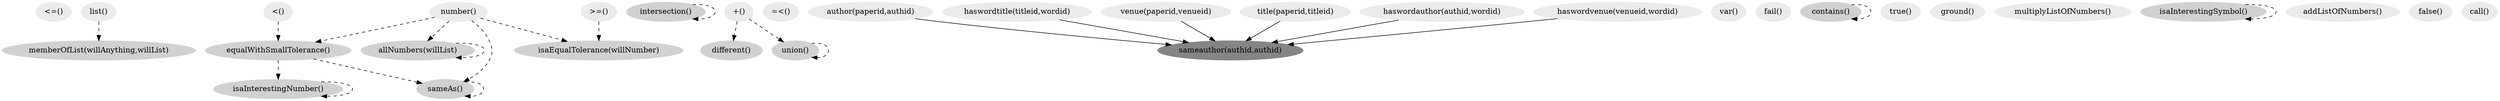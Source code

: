 digraph RDN{
0[style="filled" label="<=()" color="gray92"];
1[style="filled" label="memberOfList(willAnything,willList)" color="gray82"];
8 -> 1[label="" style=dashed];
2[style="filled" label="number()" color="gray92"];
3[style="filled" label="intersection()" color="gray82"];
3 -> 3[label="" style=dashed];
4[style="filled" label="different()" color="gray82"];
23 -> 4[label="" style=dashed];
5[style="filled" label="=<()" color="gray92"];
6[style="filled" label="author(paperid,authid)" color="gray92"];
7[style="filled" label="var()" color="gray92"];
8[style="filled" label="list()" color="gray92"];
9[style="filled" label="equalWithSmallTolerance()" color="gray82"];
15 -> 9[label="" style=dashed];
2 -> 9[label="" style=dashed];
10[style="filled" label="fail()" color="gray92"];
11[style="filled" label="contains()" color="gray82"];
11 -> 11[label="" style=dashed];
12[style="filled" label="haswordtitle(titleid,wordid)" color="gray92"];
13[style="filled" label="true()" color="gray92"];
14[style="filled" label="ground()" color="gray92"];
15[style="filled" label="<()" color="gray92"];
16[style="filled" label="multiplyListOfNumbers()" color="gray92"];
17[style="filled" label="sameauthor(authid,authid)" color="gray52"];
19 -> 17[label="" style=solid];
12 -> 17[label="" style=solid];
22 -> 17[label="" style=solid];
24 -> 17[label="" style=solid];
25 -> 17[label="" style=solid];
6 -> 17[label="" style=solid];
18[style="filled" label=">=()" color="gray92"];
19[style="filled" label="venue(paperid,venueid)" color="gray92"];
20[style="filled" label="allNumbers(willList)" color="gray82"];
2 -> 20[label="" style=dashed];
20 -> 20[label="" style=dashed];
21[style="filled" label="isaInterestingNumber()" color="gray82"];
21 -> 21[label="" style=dashed];
9 -> 21[label="" style=dashed];
22[style="filled" label="title(paperid,titleid)" color="gray92"];
23[style="filled" label="\+()" color="gray92"];
24[style="filled" label="haswordauthor(authid,wordid)" color="gray92"];
25[style="filled" label="haswordvenue(venueid,wordid)" color="gray92"];
26[style="filled" label="isaInterestingSymbol()" color="gray82"];
26 -> 26[label="" style=dashed];
27[style="filled" label="isaEqualTolerance(willNumber)" color="gray82"];
18 -> 27[label="" style=dashed];
2 -> 27[label="" style=dashed];
28[style="filled" label="addListOfNumbers()" color="gray92"];
29[style="filled" label="false()" color="gray92"];
30[style="filled" label="union()" color="gray82"];
30 -> 30[label="" style=dashed];
23 -> 30[label="" style=dashed];
31[style="filled" label="call()" color="gray92"];
32[style="filled" label="sameAs()" color="gray82"];
2 -> 32[label="" style=dashed];
32 -> 32[label="" style=dashed];
9 -> 32[label="" style=dashed];
}
